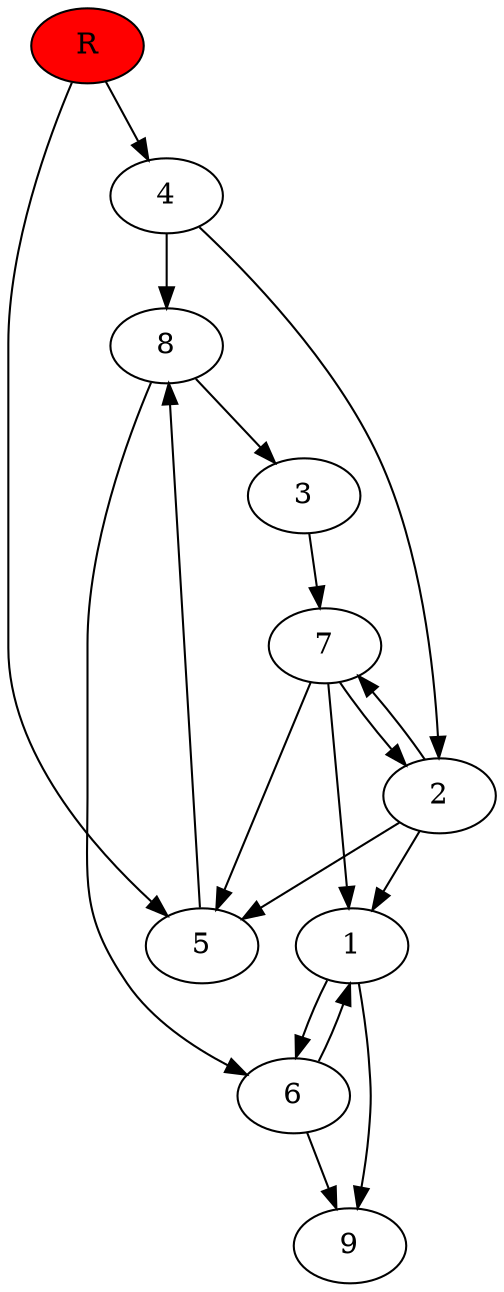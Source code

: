 digraph prb51110 {
	1
	2
	3
	4
	5
	6
	7
	8
	R [fillcolor="#ff0000" style=filled]
	1 -> 6
	1 -> 9
	2 -> 1
	2 -> 5
	2 -> 7
	3 -> 7
	4 -> 2
	4 -> 8
	5 -> 8
	6 -> 1
	6 -> 9
	7 -> 1
	7 -> 2
	7 -> 5
	8 -> 3
	8 -> 6
	R -> 4
	R -> 5
}
